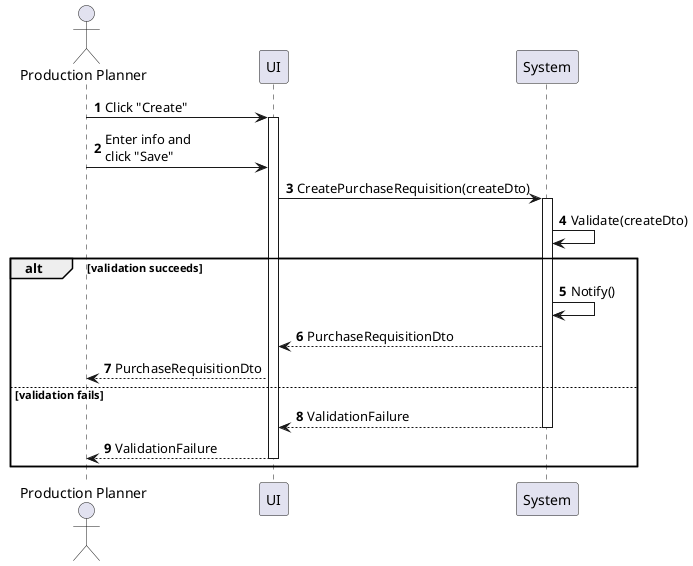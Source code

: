 @startuml purchase-requisition-create
autonumber

actor "Production Planner" as a
participant UI as f
participant System as b

a -> f : Click "Create"
activate f
a -> f : Enter info and\nclick "Save"
f -> b : CreatePurchaseRequisition(createDto)
activate b
b -> b : Validate(createDto)

alt validation succeeds
    b -> b : Notify()
    b --> f : PurchaseRequisitionDto
    f --> a : PurchaseRequisitionDto
else validation fails
    return ValidationFailure
    return ValidationFailure
end
@enduml